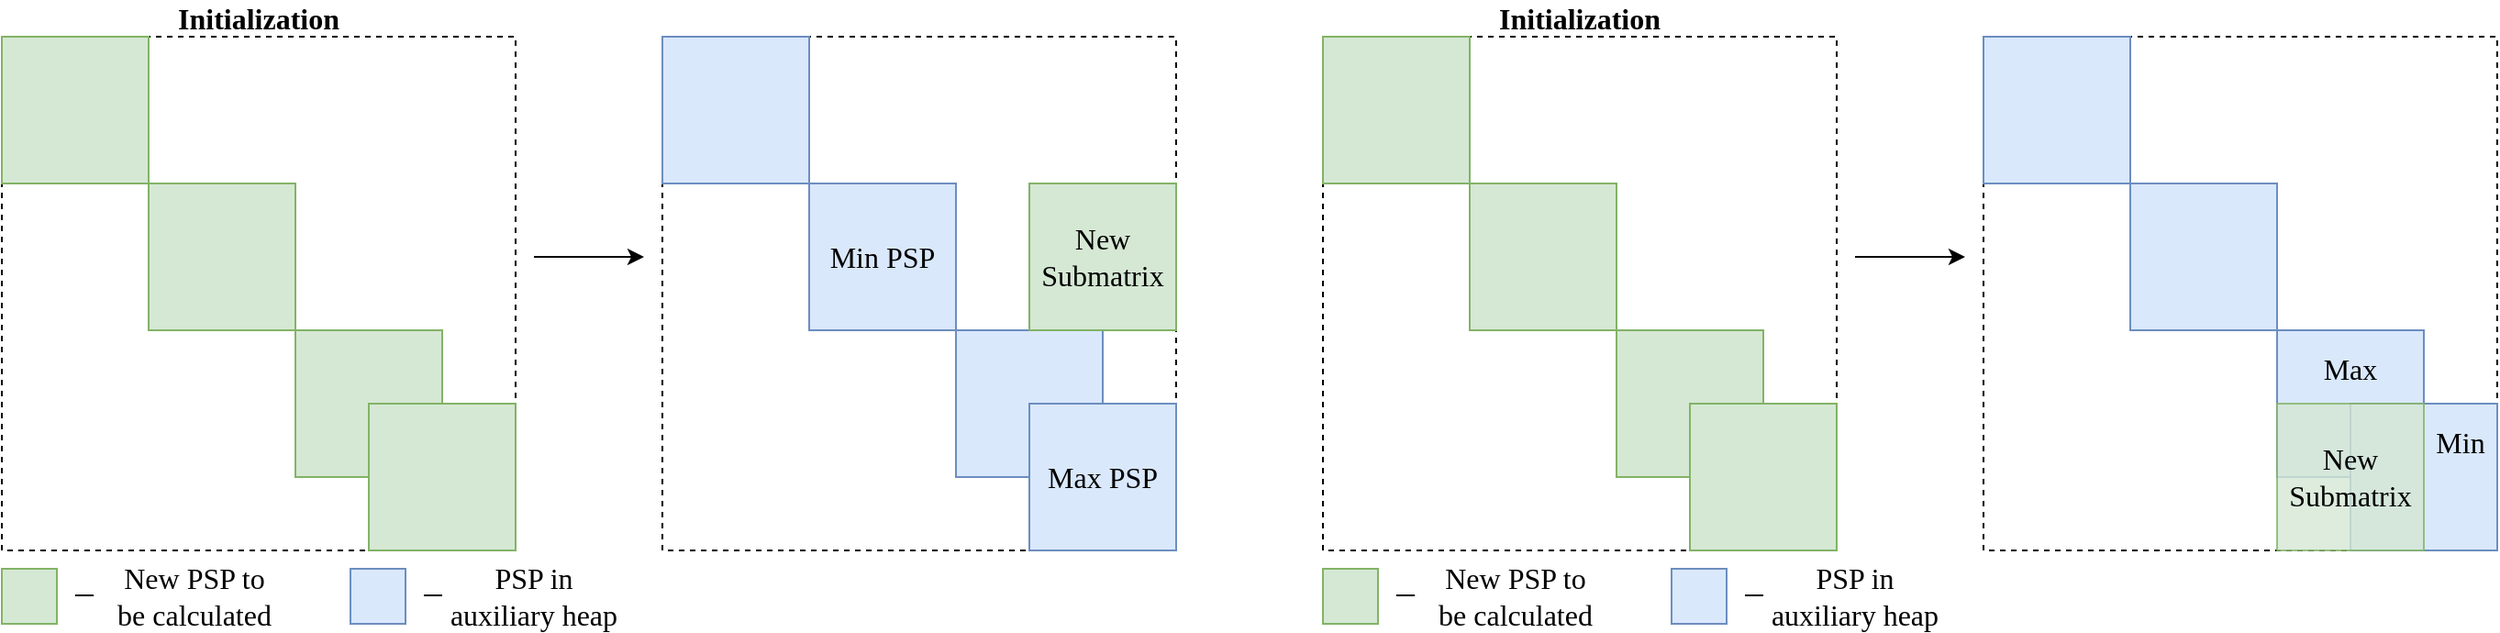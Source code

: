 <mxfile version="24.7.1" type="device">
  <diagram name="Page-1" id="Nqvxpg_46w8gUH--M0_u">
    <mxGraphModel dx="1434" dy="754" grid="1" gridSize="10" guides="1" tooltips="1" connect="1" arrows="1" fold="1" page="1" pageScale="1" pageWidth="827" pageHeight="1169" math="0" shadow="0">
      <root>
        <mxCell id="0" />
        <mxCell id="1" parent="0" />
        <mxCell id="QHkwHp3b83iGKFXgfzwp-1" value="" style="whiteSpace=wrap;html=1;aspect=fixed;dashed=1;fontSize=16;fontFamily=Computer Modern;fontSource=https%3A%2F%2Ffonts.googleapis.com%2Fcss%3Ffamily%3DComputer%2BModern;" vertex="1" parent="1">
          <mxGeometry x="40" y="40" width="280" height="280" as="geometry" />
        </mxCell>
        <mxCell id="QHkwHp3b83iGKFXgfzwp-2" value="" style="rounded=0;whiteSpace=wrap;html=1;fillColor=#d5e8d4;strokeColor=#82b366;fontSize=16;fontFamily=Computer Modern;fontSource=https%3A%2F%2Ffonts.googleapis.com%2Fcss%3Ffamily%3DComputer%2BModern;" vertex="1" parent="1">
          <mxGeometry x="40" y="40" width="80" height="80" as="geometry" />
        </mxCell>
        <mxCell id="QHkwHp3b83iGKFXgfzwp-3" value="" style="rounded=0;whiteSpace=wrap;html=1;fillColor=#d5e8d4;strokeColor=#82b366;fontSize=16;fontFamily=Computer Modern;fontSource=https%3A%2F%2Ffonts.googleapis.com%2Fcss%3Ffamily%3DComputer%2BModern;" vertex="1" parent="1">
          <mxGeometry x="120" y="120" width="80" height="80" as="geometry" />
        </mxCell>
        <mxCell id="QHkwHp3b83iGKFXgfzwp-4" value="" style="rounded=0;whiteSpace=wrap;html=1;fillColor=#d5e8d4;strokeColor=#82b366;fontSize=16;fontFamily=Computer Modern;fontSource=https%3A%2F%2Ffonts.googleapis.com%2Fcss%3Ffamily%3DComputer%2BModern;" vertex="1" parent="1">
          <mxGeometry x="200" y="200" width="80" height="80" as="geometry" />
        </mxCell>
        <mxCell id="QHkwHp3b83iGKFXgfzwp-5" value="" style="rounded=0;whiteSpace=wrap;html=1;fillColor=#d5e8d4;strokeColor=#82b366;fontSize=16;fontFamily=Computer Modern;fontSource=https%3A%2F%2Ffonts.googleapis.com%2Fcss%3Ffamily%3DComputer%2BModern;" vertex="1" parent="1">
          <mxGeometry x="240" y="240" width="80" height="80" as="geometry" />
        </mxCell>
        <mxCell id="QHkwHp3b83iGKFXgfzwp-6" value="&lt;div style=&quot;font-size: 16px;&quot;&gt;&lt;b style=&quot;font-size: 16px;&quot;&gt;Initialization&lt;/b&gt;&lt;/div&gt;" style="text;html=1;align=center;verticalAlign=middle;whiteSpace=wrap;rounded=0;fontSize=16;fontFamily=Computer Modern;fontSource=https%3A%2F%2Ffonts.googleapis.com%2Fcss%3Ffamily%3DComputer%2BModern;" vertex="1" parent="1">
          <mxGeometry x="150" y="20" width="60" height="20" as="geometry" />
        </mxCell>
        <mxCell id="QHkwHp3b83iGKFXgfzwp-7" value="" style="endArrow=classic;html=1;rounded=0;fontSize=16;fontFamily=Computer Modern;fontSource=https%3A%2F%2Ffonts.googleapis.com%2Fcss%3Ffamily%3DComputer%2BModern;" edge="1" parent="1">
          <mxGeometry width="50" height="50" relative="1" as="geometry">
            <mxPoint x="330" y="160" as="sourcePoint" />
            <mxPoint x="390" y="160" as="targetPoint" />
          </mxGeometry>
        </mxCell>
        <mxCell id="QHkwHp3b83iGKFXgfzwp-8" value="" style="whiteSpace=wrap;html=1;aspect=fixed;dashed=1;fontSize=16;fontFamily=Computer Modern;fontSource=https%3A%2F%2Ffonts.googleapis.com%2Fcss%3Ffamily%3DComputer%2BModern;" vertex="1" parent="1">
          <mxGeometry x="400" y="40" width="280" height="280" as="geometry" />
        </mxCell>
        <mxCell id="QHkwHp3b83iGKFXgfzwp-9" value="" style="rounded=0;whiteSpace=wrap;html=1;fillColor=#dae8fc;strokeColor=#6c8ebf;fontSize=16;fontFamily=Computer Modern;fontSource=https%3A%2F%2Ffonts.googleapis.com%2Fcss%3Ffamily%3DComputer%2BModern;" vertex="1" parent="1">
          <mxGeometry x="400" y="40" width="80" height="80" as="geometry" />
        </mxCell>
        <mxCell id="QHkwHp3b83iGKFXgfzwp-10" value="Min PSP" style="rounded=0;whiteSpace=wrap;html=1;fillColor=#dae8fc;strokeColor=#6c8ebf;fontSize=16;fontFamily=Computer Modern;fontSource=https%3A%2F%2Ffonts.googleapis.com%2Fcss%3Ffamily%3DComputer%2BModern;" vertex="1" parent="1">
          <mxGeometry x="480" y="120" width="80" height="80" as="geometry" />
        </mxCell>
        <mxCell id="QHkwHp3b83iGKFXgfzwp-11" value="" style="rounded=0;whiteSpace=wrap;html=1;fillColor=#dae8fc;strokeColor=#6c8ebf;fontSize=16;fontFamily=Computer Modern;fontSource=https%3A%2F%2Ffonts.googleapis.com%2Fcss%3Ffamily%3DComputer%2BModern;" vertex="1" parent="1">
          <mxGeometry x="560" y="200" width="80" height="80" as="geometry" />
        </mxCell>
        <mxCell id="QHkwHp3b83iGKFXgfzwp-12" value="&lt;div&gt;Max PSP&lt;/div&gt;" style="rounded=0;whiteSpace=wrap;html=1;fillColor=#dae8fc;strokeColor=#6c8ebf;fontSize=16;fontFamily=Computer Modern;fontSource=https%3A%2F%2Ffonts.googleapis.com%2Fcss%3Ffamily%3DComputer%2BModern;" vertex="1" parent="1">
          <mxGeometry x="600" y="240" width="80" height="80" as="geometry" />
        </mxCell>
        <mxCell id="QHkwHp3b83iGKFXgfzwp-13" value="" style="rounded=0;whiteSpace=wrap;html=1;fillColor=#d5e8d4;strokeColor=#82b366;fontSize=16;fontFamily=Computer Modern;fontSource=https%3A%2F%2Ffonts.googleapis.com%2Fcss%3Ffamily%3DComputer%2BModern;" vertex="1" parent="1">
          <mxGeometry x="40" y="330" width="30" height="30" as="geometry" />
        </mxCell>
        <mxCell id="QHkwHp3b83iGKFXgfzwp-14" value="&lt;div style=&quot;font-size: 16px;&quot;&gt;New PSP to be calculated&lt;/div&gt;" style="text;html=1;align=center;verticalAlign=middle;whiteSpace=wrap;rounded=0;fontSize=16;fontFamily=Computer Modern;fontSource=https%3A%2F%2Ffonts.googleapis.com%2Fcss%3Ffamily%3DComputer%2BModern;" vertex="1" parent="1">
          <mxGeometry x="100" y="330" width="90" height="30" as="geometry" />
        </mxCell>
        <mxCell id="QHkwHp3b83iGKFXgfzwp-15" value="" style="rounded=0;whiteSpace=wrap;html=1;fillColor=#dae8fc;strokeColor=#6c8ebf;fontSize=16;fontFamily=Computer Modern;fontSource=https%3A%2F%2Ffonts.googleapis.com%2Fcss%3Ffamily%3DComputer%2BModern;" vertex="1" parent="1">
          <mxGeometry x="230" y="330" width="30" height="30" as="geometry" />
        </mxCell>
        <mxCell id="QHkwHp3b83iGKFXgfzwp-16" value="PSP in auxiliary heap" style="text;html=1;align=center;verticalAlign=middle;whiteSpace=wrap;rounded=0;fontSize=16;fontFamily=Computer Modern;fontSource=https%3A%2F%2Ffonts.googleapis.com%2Fcss%3Ffamily%3DComputer%2BModern;" vertex="1" parent="1">
          <mxGeometry x="280" y="330" width="100" height="30" as="geometry" />
        </mxCell>
        <mxCell id="QHkwHp3b83iGKFXgfzwp-18" value="" style="endArrow=none;html=1;rounded=0;fontSize=16;fontFamily=Computer Modern;fontSource=https%3A%2F%2Ffonts.googleapis.com%2Fcss%3Ffamily%3DComputer%2BModern;" edge="1" parent="1">
          <mxGeometry width="50" height="50" relative="1" as="geometry">
            <mxPoint x="80" y="344.5" as="sourcePoint" />
            <mxPoint x="90" y="344.5" as="targetPoint" />
          </mxGeometry>
        </mxCell>
        <mxCell id="QHkwHp3b83iGKFXgfzwp-19" value="" style="endArrow=none;html=1;rounded=0;fontSize=16;fontFamily=Computer Modern;fontSource=https%3A%2F%2Ffonts.googleapis.com%2Fcss%3Ffamily%3DComputer%2BModern;" edge="1" parent="1">
          <mxGeometry width="50" height="50" relative="1" as="geometry">
            <mxPoint x="270" y="344.5" as="sourcePoint" />
            <mxPoint x="280" y="344.5" as="targetPoint" />
          </mxGeometry>
        </mxCell>
        <mxCell id="QHkwHp3b83iGKFXgfzwp-21" value="&lt;div style=&quot;font-size: 16px;&quot;&gt;New Submatrix&lt;/div&gt;" style="rounded=0;whiteSpace=wrap;html=1;fillColor=#d5e8d4;strokeColor=#82b366;fontSize=16;fontFamily=Computer Modern;fontSource=https%3A%2F%2Ffonts.googleapis.com%2Fcss%3Ffamily%3DComputer%2BModern;" vertex="1" parent="1">
          <mxGeometry x="600" y="120" width="80" height="80" as="geometry" />
        </mxCell>
        <mxCell id="QHkwHp3b83iGKFXgfzwp-22" value="" style="whiteSpace=wrap;html=1;aspect=fixed;dashed=1;fontSize=16;fontFamily=Computer Modern;fontSource=https%3A%2F%2Ffonts.googleapis.com%2Fcss%3Ffamily%3DComputer%2BModern;" vertex="1" parent="1">
          <mxGeometry x="760" y="40" width="280" height="280" as="geometry" />
        </mxCell>
        <mxCell id="QHkwHp3b83iGKFXgfzwp-23" value="" style="rounded=0;whiteSpace=wrap;html=1;fillColor=#d5e8d4;strokeColor=#82b366;fontSize=16;fontFamily=Computer Modern;fontSource=https%3A%2F%2Ffonts.googleapis.com%2Fcss%3Ffamily%3DComputer%2BModern;" vertex="1" parent="1">
          <mxGeometry x="760" y="40" width="80" height="80" as="geometry" />
        </mxCell>
        <mxCell id="QHkwHp3b83iGKFXgfzwp-24" value="" style="rounded=0;whiteSpace=wrap;html=1;fillColor=#d5e8d4;strokeColor=#82b366;fontSize=16;fontFamily=Computer Modern;fontSource=https%3A%2F%2Ffonts.googleapis.com%2Fcss%3Ffamily%3DComputer%2BModern;" vertex="1" parent="1">
          <mxGeometry x="840" y="120" width="80" height="80" as="geometry" />
        </mxCell>
        <mxCell id="QHkwHp3b83iGKFXgfzwp-25" value="" style="rounded=0;whiteSpace=wrap;html=1;fillColor=#d5e8d4;strokeColor=#82b366;fontSize=16;fontFamily=Computer Modern;fontSource=https%3A%2F%2Ffonts.googleapis.com%2Fcss%3Ffamily%3DComputer%2BModern;" vertex="1" parent="1">
          <mxGeometry x="920" y="200" width="80" height="80" as="geometry" />
        </mxCell>
        <mxCell id="QHkwHp3b83iGKFXgfzwp-26" value="" style="rounded=0;whiteSpace=wrap;html=1;fillColor=#d5e8d4;strokeColor=#82b366;fontSize=16;fontFamily=Computer Modern;fontSource=https%3A%2F%2Ffonts.googleapis.com%2Fcss%3Ffamily%3DComputer%2BModern;" vertex="1" parent="1">
          <mxGeometry x="960" y="240" width="80" height="80" as="geometry" />
        </mxCell>
        <mxCell id="QHkwHp3b83iGKFXgfzwp-27" value="&lt;div style=&quot;font-size: 16px;&quot;&gt;&lt;b style=&quot;font-size: 16px;&quot;&gt;Initialization&lt;/b&gt;&lt;/div&gt;" style="text;html=1;align=center;verticalAlign=middle;whiteSpace=wrap;rounded=0;fontSize=16;fontFamily=Computer Modern;fontSource=https%3A%2F%2Ffonts.googleapis.com%2Fcss%3Ffamily%3DComputer%2BModern;" vertex="1" parent="1">
          <mxGeometry x="870" y="20" width="60" height="20" as="geometry" />
        </mxCell>
        <mxCell id="QHkwHp3b83iGKFXgfzwp-28" value="" style="endArrow=classic;html=1;rounded=0;fontSize=16;fontFamily=Computer Modern;fontSource=https%3A%2F%2Ffonts.googleapis.com%2Fcss%3Ffamily%3DComputer%2BModern;" edge="1" parent="1">
          <mxGeometry width="50" height="50" relative="1" as="geometry">
            <mxPoint x="1050" y="160" as="sourcePoint" />
            <mxPoint x="1110" y="160" as="targetPoint" />
          </mxGeometry>
        </mxCell>
        <mxCell id="QHkwHp3b83iGKFXgfzwp-29" value="" style="whiteSpace=wrap;html=1;aspect=fixed;dashed=1;fontSize=16;fontFamily=Computer Modern;fontSource=https%3A%2F%2Ffonts.googleapis.com%2Fcss%3Ffamily%3DComputer%2BModern;" vertex="1" parent="1">
          <mxGeometry x="1120" y="40" width="280" height="280" as="geometry" />
        </mxCell>
        <mxCell id="QHkwHp3b83iGKFXgfzwp-30" value="" style="rounded=0;whiteSpace=wrap;html=1;fillColor=#dae8fc;strokeColor=#6c8ebf;fontSize=16;fontFamily=Computer Modern;fontSource=https%3A%2F%2Ffonts.googleapis.com%2Fcss%3Ffamily%3DComputer%2BModern;" vertex="1" parent="1">
          <mxGeometry x="1120" y="40" width="80" height="80" as="geometry" />
        </mxCell>
        <mxCell id="QHkwHp3b83iGKFXgfzwp-31" value="" style="rounded=0;whiteSpace=wrap;html=1;fillColor=#dae8fc;strokeColor=#6c8ebf;fontSize=16;fontFamily=Computer Modern;fontSource=https%3A%2F%2Ffonts.googleapis.com%2Fcss%3Ffamily%3DComputer%2BModern;" vertex="1" parent="1">
          <mxGeometry x="1200" y="120" width="80" height="80" as="geometry" />
        </mxCell>
        <mxCell id="QHkwHp3b83iGKFXgfzwp-32" value="&lt;div style=&quot;font-size: 16px;&quot;&gt;Max&lt;/div&gt;&lt;div style=&quot;font-size: 16px;&quot;&gt;&lt;br style=&quot;font-size: 16px;&quot;&gt;&lt;/div&gt;&lt;div style=&quot;font-size: 16px;&quot;&gt;&lt;br style=&quot;font-size: 16px;&quot;&gt;&lt;/div&gt;" style="rounded=0;whiteSpace=wrap;html=1;fillColor=#dae8fc;strokeColor=#6c8ebf;fontSize=16;fontFamily=Computer Modern;fontSource=https%3A%2F%2Ffonts.googleapis.com%2Fcss%3Ffamily%3DComputer%2BModern;" vertex="1" parent="1">
          <mxGeometry x="1280" y="200" width="80" height="80" as="geometry" />
        </mxCell>
        <mxCell id="QHkwHp3b83iGKFXgfzwp-33" value="&lt;div style=&quot;font-size: 16px;&quot;&gt;&amp;nbsp;&amp;nbsp;&amp;nbsp;&amp;nbsp;&amp;nbsp;&amp;nbsp;&amp;nbsp;&amp;nbsp;&amp;nbsp; Min&lt;/div&gt;&lt;div style=&quot;font-size: 16px;&quot;&gt;&lt;br style=&quot;font-size: 16px;&quot;&gt;&lt;/div&gt;&lt;div style=&quot;font-size: 16px;&quot;&gt;&lt;br style=&quot;font-size: 16px;&quot;&gt;&lt;/div&gt;" style="rounded=0;whiteSpace=wrap;html=1;fillColor=#dae8fc;strokeColor=#6c8ebf;fontSize=16;fontFamily=Computer Modern;fontSource=https%3A%2F%2Ffonts.googleapis.com%2Fcss%3Ffamily%3DComputer%2BModern;" vertex="1" parent="1">
          <mxGeometry x="1320" y="240" width="80" height="80" as="geometry" />
        </mxCell>
        <mxCell id="QHkwHp3b83iGKFXgfzwp-34" value="" style="rounded=0;whiteSpace=wrap;html=1;fillColor=#d5e8d4;strokeColor=#82b366;fontSize=16;fontFamily=Computer Modern;fontSource=https%3A%2F%2Ffonts.googleapis.com%2Fcss%3Ffamily%3DComputer%2BModern;" vertex="1" parent="1">
          <mxGeometry x="760" y="330" width="30" height="30" as="geometry" />
        </mxCell>
        <mxCell id="QHkwHp3b83iGKFXgfzwp-35" value="&lt;div style=&quot;font-size: 16px;&quot;&gt;New PSP to be calculated&lt;/div&gt;" style="text;html=1;align=center;verticalAlign=middle;whiteSpace=wrap;rounded=0;fontSize=16;fontFamily=Computer Modern;fontSource=https%3A%2F%2Ffonts.googleapis.com%2Fcss%3Ffamily%3DComputer%2BModern;" vertex="1" parent="1">
          <mxGeometry x="820" y="330" width="90" height="30" as="geometry" />
        </mxCell>
        <mxCell id="QHkwHp3b83iGKFXgfzwp-36" value="" style="rounded=0;whiteSpace=wrap;html=1;fillColor=#dae8fc;strokeColor=#6c8ebf;fontSize=16;fontFamily=Computer Modern;fontSource=https%3A%2F%2Ffonts.googleapis.com%2Fcss%3Ffamily%3DComputer%2BModern;" vertex="1" parent="1">
          <mxGeometry x="950" y="330" width="30" height="30" as="geometry" />
        </mxCell>
        <mxCell id="QHkwHp3b83iGKFXgfzwp-37" value="PSP in auxiliary heap" style="text;html=1;align=center;verticalAlign=middle;whiteSpace=wrap;rounded=0;fontSize=16;fontFamily=Computer Modern;fontSource=https%3A%2F%2Ffonts.googleapis.com%2Fcss%3Ffamily%3DComputer%2BModern;" vertex="1" parent="1">
          <mxGeometry x="1000" y="330" width="100" height="30" as="geometry" />
        </mxCell>
        <mxCell id="QHkwHp3b83iGKFXgfzwp-38" value="" style="endArrow=none;html=1;rounded=0;fontSize=16;fontFamily=Computer Modern;fontSource=https%3A%2F%2Ffonts.googleapis.com%2Fcss%3Ffamily%3DComputer%2BModern;" edge="1" parent="1">
          <mxGeometry width="50" height="50" relative="1" as="geometry">
            <mxPoint x="800" y="344.5" as="sourcePoint" />
            <mxPoint x="810" y="344.5" as="targetPoint" />
          </mxGeometry>
        </mxCell>
        <mxCell id="QHkwHp3b83iGKFXgfzwp-39" value="" style="endArrow=none;html=1;rounded=0;fontSize=16;fontFamily=Computer Modern;fontSource=https%3A%2F%2Ffonts.googleapis.com%2Fcss%3Ffamily%3DComputer%2BModern;" edge="1" parent="1">
          <mxGeometry width="50" height="50" relative="1" as="geometry">
            <mxPoint x="990" y="344.5" as="sourcePoint" />
            <mxPoint x="1000" y="344.5" as="targetPoint" />
          </mxGeometry>
        </mxCell>
        <mxCell id="QHkwHp3b83iGKFXgfzwp-40" value="&lt;div style=&quot;font-size: 16px;&quot;&gt;New Submatrix&lt;/div&gt;" style="rounded=0;whiteSpace=wrap;html=1;fillColor=#d5e8d4;strokeColor=#82b366;opacity=80;fontSize=16;fontFamily=Computer Modern;fontSource=https%3A%2F%2Ffonts.googleapis.com%2Fcss%3Ffamily%3DComputer%2BModern;" vertex="1" parent="1">
          <mxGeometry x="1280" y="240" width="80" height="80" as="geometry" />
        </mxCell>
      </root>
    </mxGraphModel>
  </diagram>
</mxfile>

